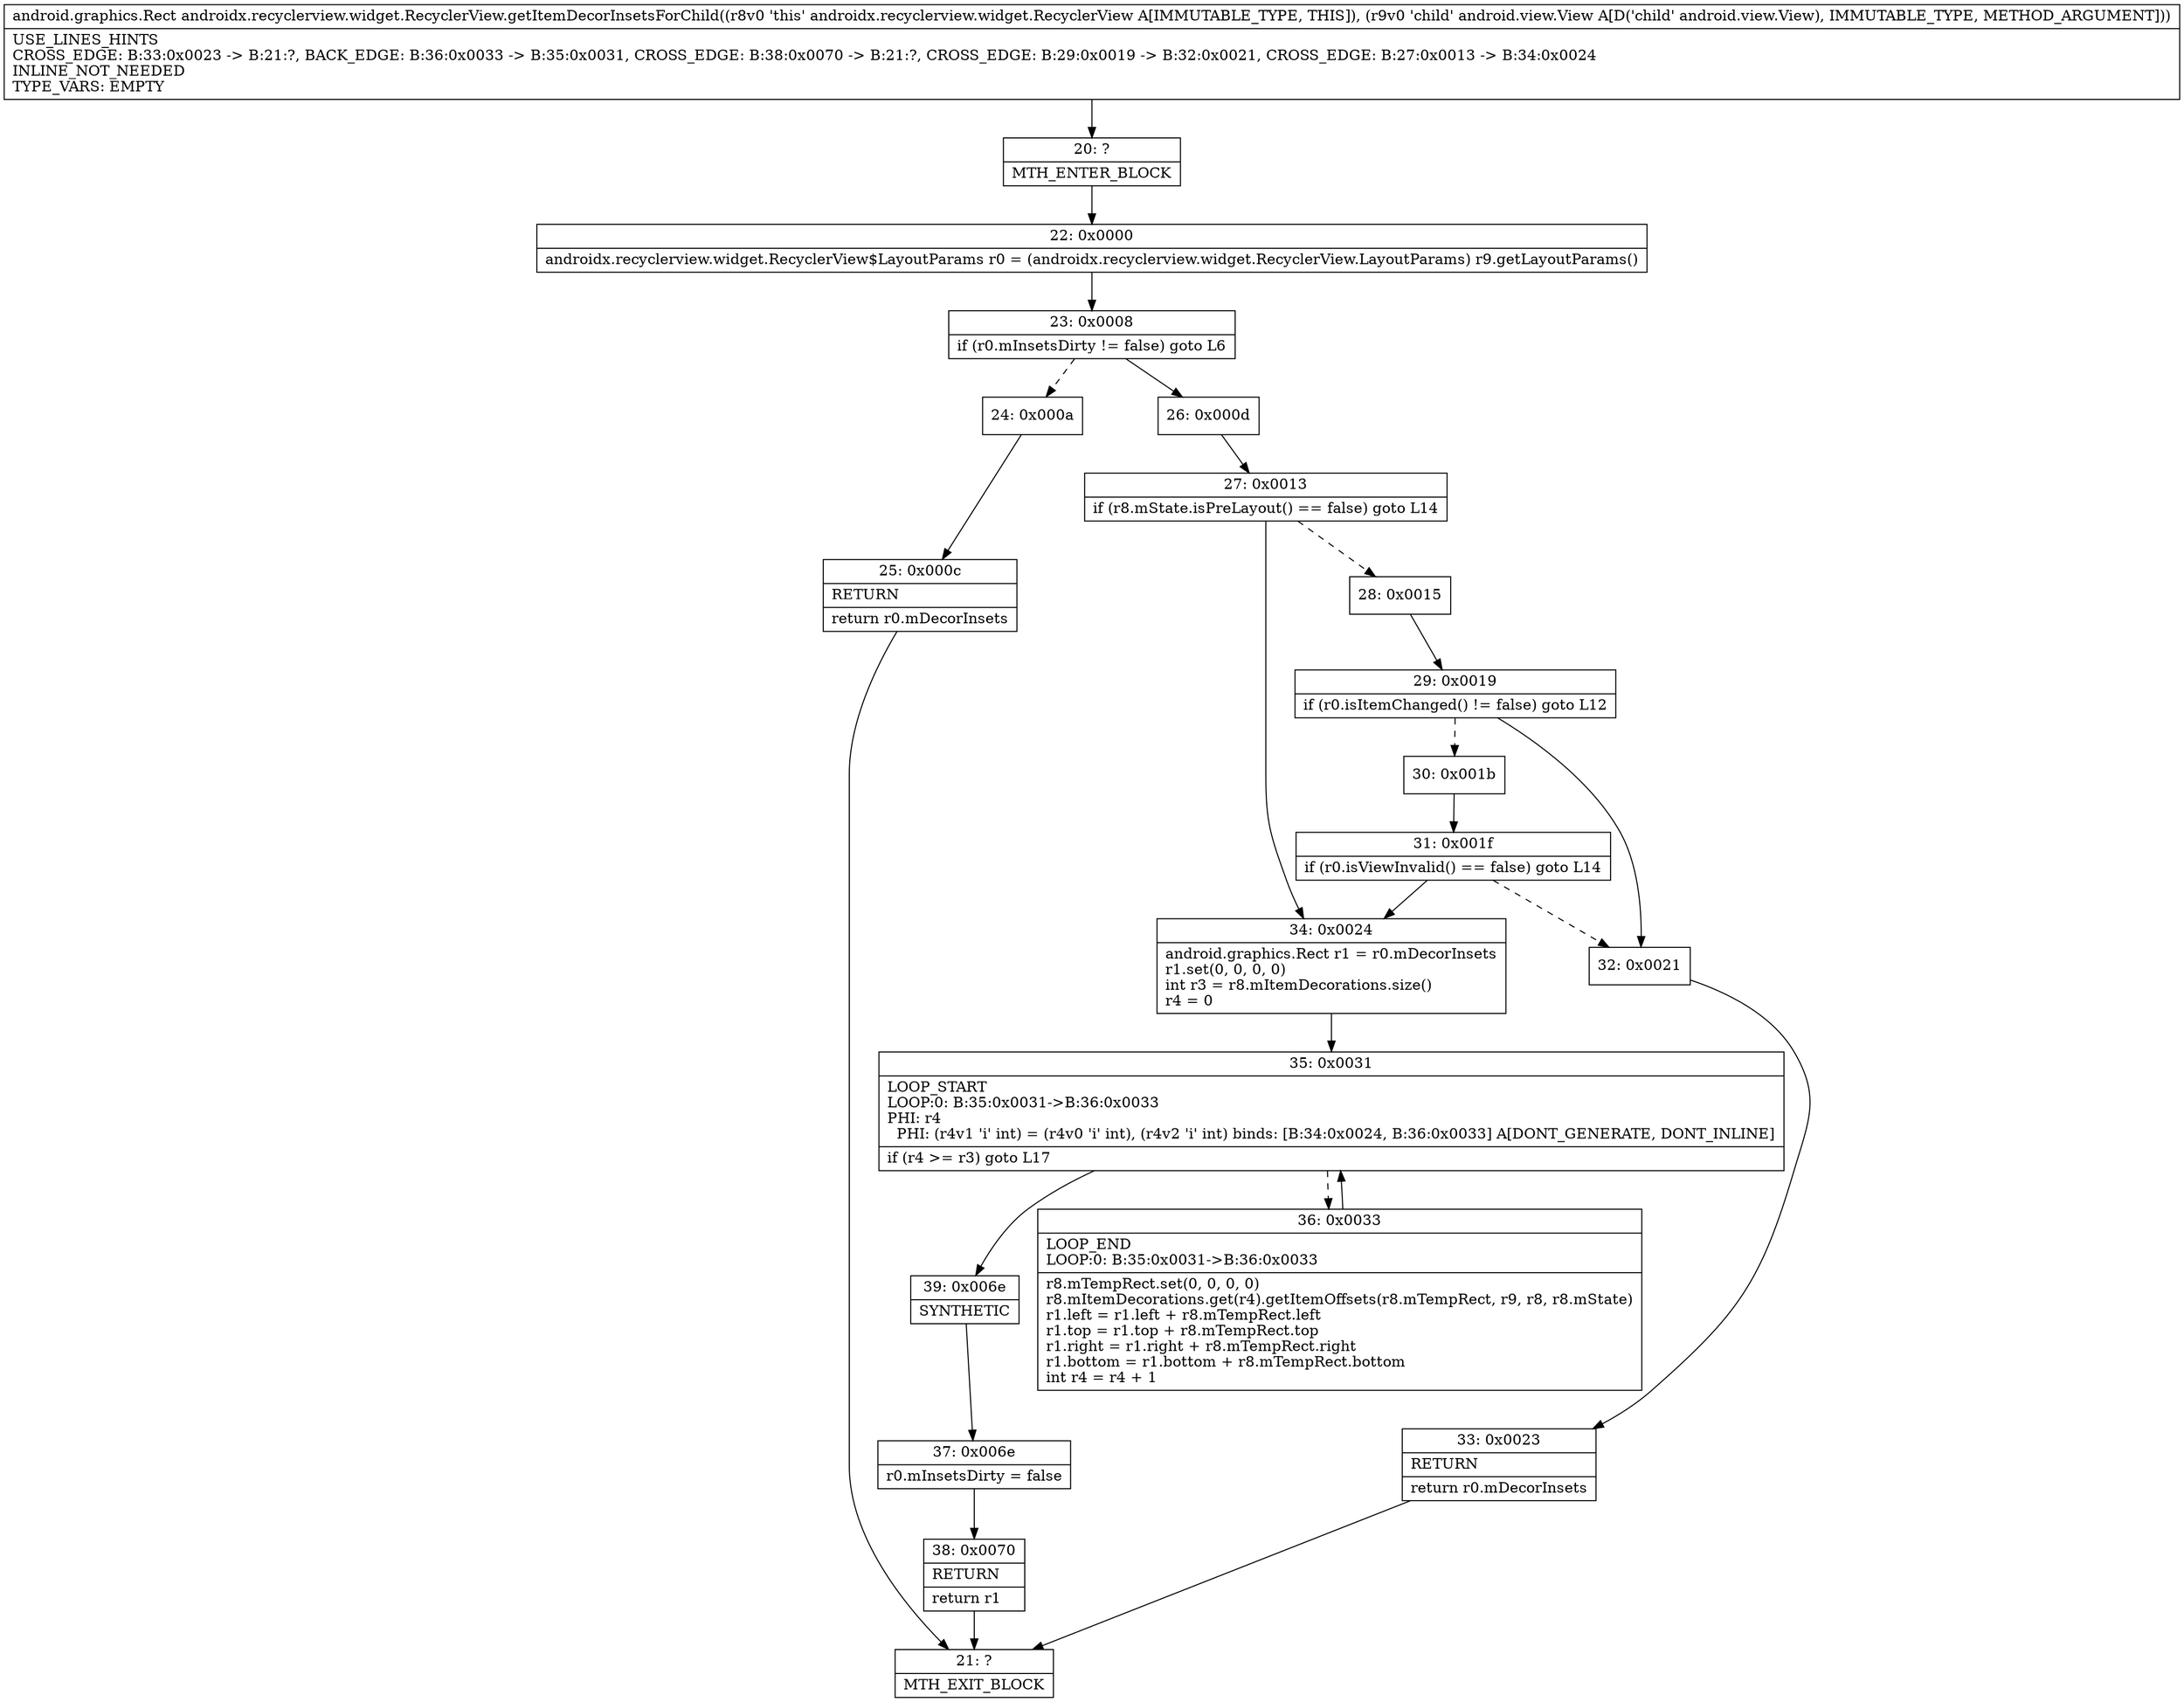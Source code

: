 digraph "CFG forandroidx.recyclerview.widget.RecyclerView.getItemDecorInsetsForChild(Landroid\/view\/View;)Landroid\/graphics\/Rect;" {
Node_20 [shape=record,label="{20\:\ ?|MTH_ENTER_BLOCK\l}"];
Node_22 [shape=record,label="{22\:\ 0x0000|androidx.recyclerview.widget.RecyclerView$LayoutParams r0 = (androidx.recyclerview.widget.RecyclerView.LayoutParams) r9.getLayoutParams()\l}"];
Node_23 [shape=record,label="{23\:\ 0x0008|if (r0.mInsetsDirty != false) goto L6\l}"];
Node_24 [shape=record,label="{24\:\ 0x000a}"];
Node_25 [shape=record,label="{25\:\ 0x000c|RETURN\l|return r0.mDecorInsets\l}"];
Node_21 [shape=record,label="{21\:\ ?|MTH_EXIT_BLOCK\l}"];
Node_26 [shape=record,label="{26\:\ 0x000d}"];
Node_27 [shape=record,label="{27\:\ 0x0013|if (r8.mState.isPreLayout() == false) goto L14\l}"];
Node_28 [shape=record,label="{28\:\ 0x0015}"];
Node_29 [shape=record,label="{29\:\ 0x0019|if (r0.isItemChanged() != false) goto L12\l}"];
Node_30 [shape=record,label="{30\:\ 0x001b}"];
Node_31 [shape=record,label="{31\:\ 0x001f|if (r0.isViewInvalid() == false) goto L14\l}"];
Node_32 [shape=record,label="{32\:\ 0x0021}"];
Node_33 [shape=record,label="{33\:\ 0x0023|RETURN\l|return r0.mDecorInsets\l}"];
Node_34 [shape=record,label="{34\:\ 0x0024|android.graphics.Rect r1 = r0.mDecorInsets\lr1.set(0, 0, 0, 0)\lint r3 = r8.mItemDecorations.size()\lr4 = 0\l}"];
Node_35 [shape=record,label="{35\:\ 0x0031|LOOP_START\lLOOP:0: B:35:0x0031\-\>B:36:0x0033\lPHI: r4 \l  PHI: (r4v1 'i' int) = (r4v0 'i' int), (r4v2 'i' int) binds: [B:34:0x0024, B:36:0x0033] A[DONT_GENERATE, DONT_INLINE]\l|if (r4 \>= r3) goto L17\l}"];
Node_36 [shape=record,label="{36\:\ 0x0033|LOOP_END\lLOOP:0: B:35:0x0031\-\>B:36:0x0033\l|r8.mTempRect.set(0, 0, 0, 0)\lr8.mItemDecorations.get(r4).getItemOffsets(r8.mTempRect, r9, r8, r8.mState)\lr1.left = r1.left + r8.mTempRect.left\lr1.top = r1.top + r8.mTempRect.top\lr1.right = r1.right + r8.mTempRect.right\lr1.bottom = r1.bottom + r8.mTempRect.bottom\lint r4 = r4 + 1\l}"];
Node_39 [shape=record,label="{39\:\ 0x006e|SYNTHETIC\l}"];
Node_37 [shape=record,label="{37\:\ 0x006e|r0.mInsetsDirty = false\l}"];
Node_38 [shape=record,label="{38\:\ 0x0070|RETURN\l|return r1\l}"];
MethodNode[shape=record,label="{android.graphics.Rect androidx.recyclerview.widget.RecyclerView.getItemDecorInsetsForChild((r8v0 'this' androidx.recyclerview.widget.RecyclerView A[IMMUTABLE_TYPE, THIS]), (r9v0 'child' android.view.View A[D('child' android.view.View), IMMUTABLE_TYPE, METHOD_ARGUMENT]))  | USE_LINES_HINTS\lCROSS_EDGE: B:33:0x0023 \-\> B:21:?, BACK_EDGE: B:36:0x0033 \-\> B:35:0x0031, CROSS_EDGE: B:38:0x0070 \-\> B:21:?, CROSS_EDGE: B:29:0x0019 \-\> B:32:0x0021, CROSS_EDGE: B:27:0x0013 \-\> B:34:0x0024\lINLINE_NOT_NEEDED\lTYPE_VARS: EMPTY\l}"];
MethodNode -> Node_20;Node_20 -> Node_22;
Node_22 -> Node_23;
Node_23 -> Node_24[style=dashed];
Node_23 -> Node_26;
Node_24 -> Node_25;
Node_25 -> Node_21;
Node_26 -> Node_27;
Node_27 -> Node_28[style=dashed];
Node_27 -> Node_34;
Node_28 -> Node_29;
Node_29 -> Node_30[style=dashed];
Node_29 -> Node_32;
Node_30 -> Node_31;
Node_31 -> Node_32[style=dashed];
Node_31 -> Node_34;
Node_32 -> Node_33;
Node_33 -> Node_21;
Node_34 -> Node_35;
Node_35 -> Node_36[style=dashed];
Node_35 -> Node_39;
Node_36 -> Node_35;
Node_39 -> Node_37;
Node_37 -> Node_38;
Node_38 -> Node_21;
}

